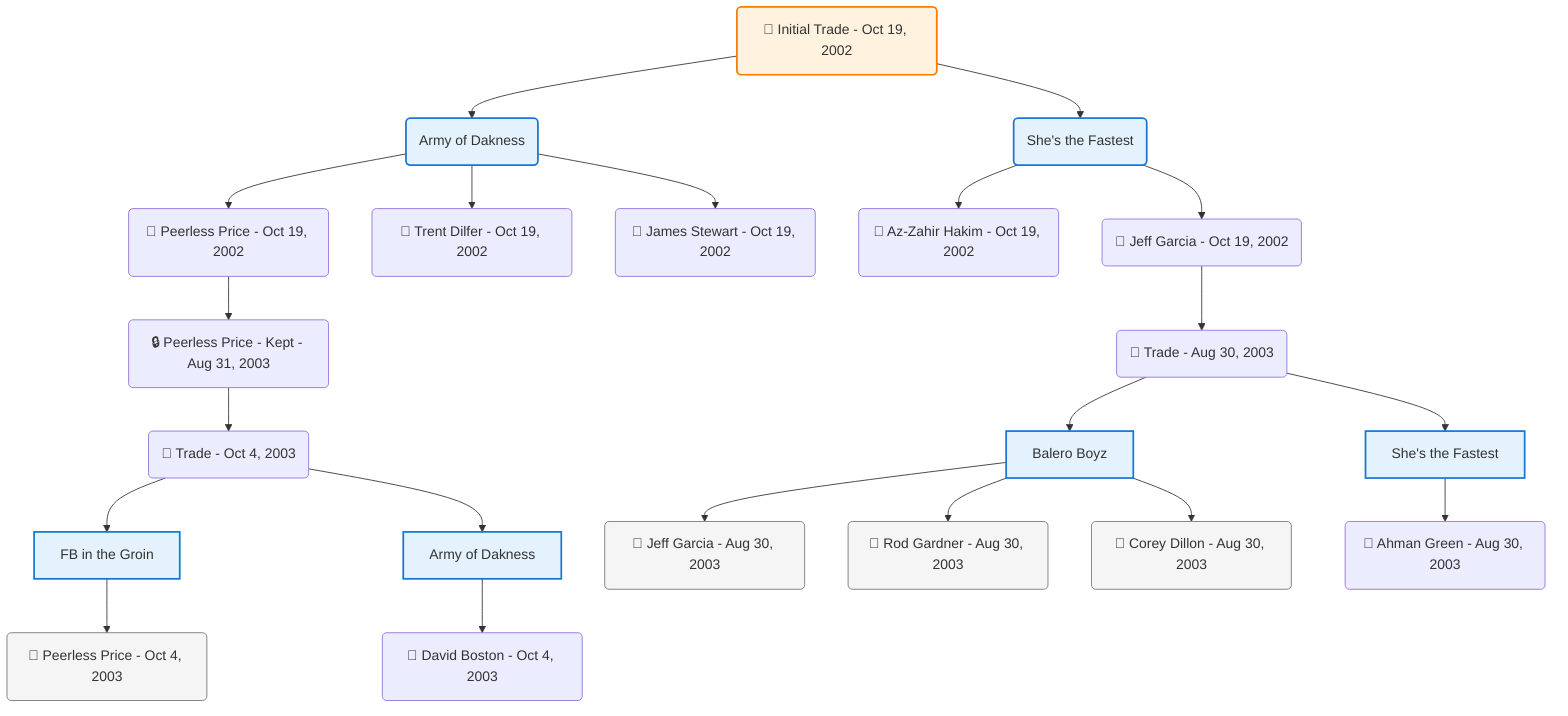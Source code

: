 flowchart TD

    TRADE_MAIN("🔄 Initial Trade - Oct 19, 2002")
    TEAM_1("Army of Dakness")
    TEAM_2("She's the Fastest")
    NODE_746c2275-65e2-43c2-a8dc-07d9923b2954("🔄 Peerless Price - Oct 19, 2002")
    NODE_684ba55e-7fef-46c9-8d3f-27a3207a0300("🔒 Peerless Price - Kept - Aug 31, 2003")
    TRADE_5a50c0ed-0127-4b77-a2d1-b15d98b5dcbd_3("🔄 Trade - Oct 4, 2003")
    TEAM_f483ecf1-cd17-4991-854b-e52dfc957b45_4["FB in the Groin"]
    NODE_4ed9ace5-3a66-4c8a-8d45-a94a09fb8c77("🔄 Peerless Price - Oct 4, 2003")
    TEAM_40f7599b-e68f-4bf4-9553-bf7e10924635_5["Army of Dakness"]
    NODE_d198fa06-ff72-4ff5-8d1b-f8fd90cfa458("🔄 David Boston - Oct 4, 2003")
    NODE_e52b2a80-802a-40c1-bf46-1cbe145d4e7c("🔄 Az-Zahir Hakim - Oct 19, 2002")
    NODE_eb8e669f-5ed4-4995-a1ba-55f7c4ebf912("🔄 Trent Dilfer - Oct 19, 2002")
    NODE_0fe37a81-05b2-4d88-8604-7ea1e1ab2668("🔄 James Stewart - Oct 19, 2002")
    NODE_445e462f-a5f7-465e-994b-c51c7ffd143b("🔄 Jeff Garcia - Oct 19, 2002")
    TRADE_d1608bf6-f3da-462c-a2dd-a7b858982098_6("🔄 Trade - Aug 30, 2003")
    TEAM_2feaf03e-fb22-498e-ac8f-e596b6ba7810_7["Balero Boyz"]
    NODE_88e39c37-4ef4-4dfe-95ab-8ef4fa6e7510("🔄 Jeff Garcia - Aug 30, 2003")
    NODE_b2756f31-3303-4aaf-9dfe-101f92297c28("🔄 Rod Gardner - Aug 30, 2003")
    NODE_0c41bae0-18c2-4b22-b15b-3553d2ce6e6d("🔄 Corey Dillon - Aug 30, 2003")
    TEAM_4449259f-64af-44fd-9235-1facc0926234_8["She's the Fastest"]
    NODE_54a38002-f7d6-42a1-b6d7-3d606c4d29eb("🔄 Ahman Green - Aug 30, 2003")

    TRADE_MAIN --> TEAM_1
    TRADE_MAIN --> TEAM_2
    TEAM_1 --> NODE_746c2275-65e2-43c2-a8dc-07d9923b2954
    NODE_746c2275-65e2-43c2-a8dc-07d9923b2954 --> NODE_684ba55e-7fef-46c9-8d3f-27a3207a0300
    NODE_684ba55e-7fef-46c9-8d3f-27a3207a0300 --> TRADE_5a50c0ed-0127-4b77-a2d1-b15d98b5dcbd_3
    TRADE_5a50c0ed-0127-4b77-a2d1-b15d98b5dcbd_3 --> TEAM_f483ecf1-cd17-4991-854b-e52dfc957b45_4
    TEAM_f483ecf1-cd17-4991-854b-e52dfc957b45_4 --> NODE_4ed9ace5-3a66-4c8a-8d45-a94a09fb8c77
    TRADE_5a50c0ed-0127-4b77-a2d1-b15d98b5dcbd_3 --> TEAM_40f7599b-e68f-4bf4-9553-bf7e10924635_5
    TEAM_40f7599b-e68f-4bf4-9553-bf7e10924635_5 --> NODE_d198fa06-ff72-4ff5-8d1b-f8fd90cfa458
    TEAM_2 --> NODE_e52b2a80-802a-40c1-bf46-1cbe145d4e7c
    TEAM_1 --> NODE_eb8e669f-5ed4-4995-a1ba-55f7c4ebf912
    TEAM_1 --> NODE_0fe37a81-05b2-4d88-8604-7ea1e1ab2668
    TEAM_2 --> NODE_445e462f-a5f7-465e-994b-c51c7ffd143b
    NODE_445e462f-a5f7-465e-994b-c51c7ffd143b --> TRADE_d1608bf6-f3da-462c-a2dd-a7b858982098_6
    TRADE_d1608bf6-f3da-462c-a2dd-a7b858982098_6 --> TEAM_2feaf03e-fb22-498e-ac8f-e596b6ba7810_7
    TEAM_2feaf03e-fb22-498e-ac8f-e596b6ba7810_7 --> NODE_88e39c37-4ef4-4dfe-95ab-8ef4fa6e7510
    TEAM_2feaf03e-fb22-498e-ac8f-e596b6ba7810_7 --> NODE_b2756f31-3303-4aaf-9dfe-101f92297c28
    TEAM_2feaf03e-fb22-498e-ac8f-e596b6ba7810_7 --> NODE_0c41bae0-18c2-4b22-b15b-3553d2ce6e6d
    TRADE_d1608bf6-f3da-462c-a2dd-a7b858982098_6 --> TEAM_4449259f-64af-44fd-9235-1facc0926234_8
    TEAM_4449259f-64af-44fd-9235-1facc0926234_8 --> NODE_54a38002-f7d6-42a1-b6d7-3d606c4d29eb

    %% Node styling
    classDef teamNode fill:#e3f2fd,stroke:#1976d2,stroke-width:2px
    classDef tradeNode fill:#fff3e0,stroke:#f57c00,stroke-width:2px
    classDef playerNode fill:#f3e5f5,stroke:#7b1fa2,stroke-width:1px
    classDef nonRootPlayerNode fill:#f5f5f5,stroke:#757575,stroke-width:1px
    classDef endNode fill:#ffebee,stroke:#c62828,stroke-width:2px
    classDef waiverNode fill:#e8f5e8,stroke:#388e3c,stroke-width:2px
    classDef championshipNode fill:#fff9c4,stroke:#f57f17,stroke-width:3px

    class TEAM_1,TEAM_2,TEAM_f483ecf1-cd17-4991-854b-e52dfc957b45_4,TEAM_40f7599b-e68f-4bf4-9553-bf7e10924635_5,TEAM_2feaf03e-fb22-498e-ac8f-e596b6ba7810_7,TEAM_4449259f-64af-44fd-9235-1facc0926234_8 teamNode
    class NODE_4ed9ace5-3a66-4c8a-8d45-a94a09fb8c77,NODE_88e39c37-4ef4-4dfe-95ab-8ef4fa6e7510,NODE_b2756f31-3303-4aaf-9dfe-101f92297c28,NODE_0c41bae0-18c2-4b22-b15b-3553d2ce6e6d nonRootPlayerNode
    class TRADE_MAIN tradeNode